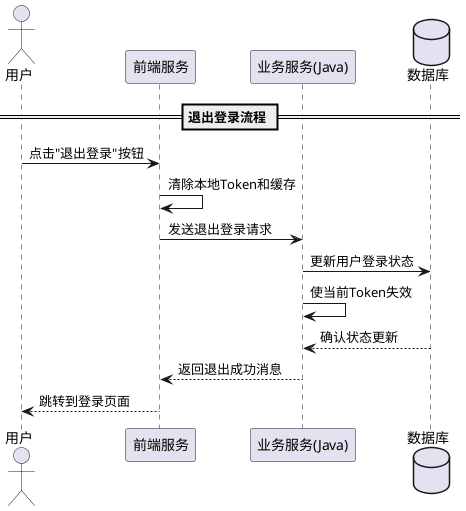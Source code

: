 @startuml 用户注销流程
actor 用户
participant "前端服务" as Frontend
participant "业务服务(Java)" as Backend
database 数据库 as DB

== 退出登录流程 ==
用户 -> Frontend: 点击"退出登录"按钮
Frontend -> Frontend: 清除本地Token和缓存
Frontend -> Backend: 发送退出登录请求
Backend -> DB: 更新用户登录状态
Backend -> Backend: 使当前Token失效
DB --> Backend: 确认状态更新
Backend --> Frontend: 返回退出成功消息
Frontend --> 用户: 跳转到登录页面
@enduml 